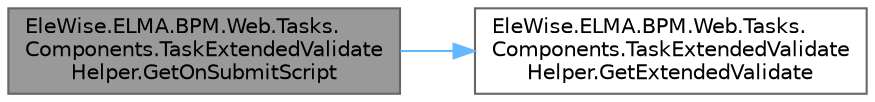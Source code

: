 digraph "EleWise.ELMA.BPM.Web.Tasks.Components.TaskExtendedValidateHelper.GetOnSubmitScript"
{
 // LATEX_PDF_SIZE
  bgcolor="transparent";
  edge [fontname=Helvetica,fontsize=10,labelfontname=Helvetica,labelfontsize=10];
  node [fontname=Helvetica,fontsize=10,shape=box,height=0.2,width=0.4];
  rankdir="LR";
  Node1 [id="Node000001",label="EleWise.ELMA.BPM.Web.Tasks.\lComponents.TaskExtendedValidate\lHelper.GetOnSubmitScript",height=0.2,width=0.4,color="gray40", fillcolor="grey60", style="filled", fontcolor="black",tooltip="Получить скрипты перед отправки формы"];
  Node1 -> Node2 [id="edge1_Node000001_Node000002",color="steelblue1",style="solid",tooltip=" "];
  Node2 [id="Node000002",label="EleWise.ELMA.BPM.Web.Tasks.\lComponents.TaskExtendedValidate\lHelper.GetExtendedValidate",height=0.2,width=0.4,color="grey40", fillcolor="white", style="filled",URL="$class_ele_wise_1_1_e_l_m_a_1_1_b_p_m_1_1_web_1_1_tasks_1_1_components_1_1_task_extended_validate_helper.html#a0a230ddcd2a472bdda3d0057bf223faf",tooltip="Получить дополнительные валидаторы"];
}
